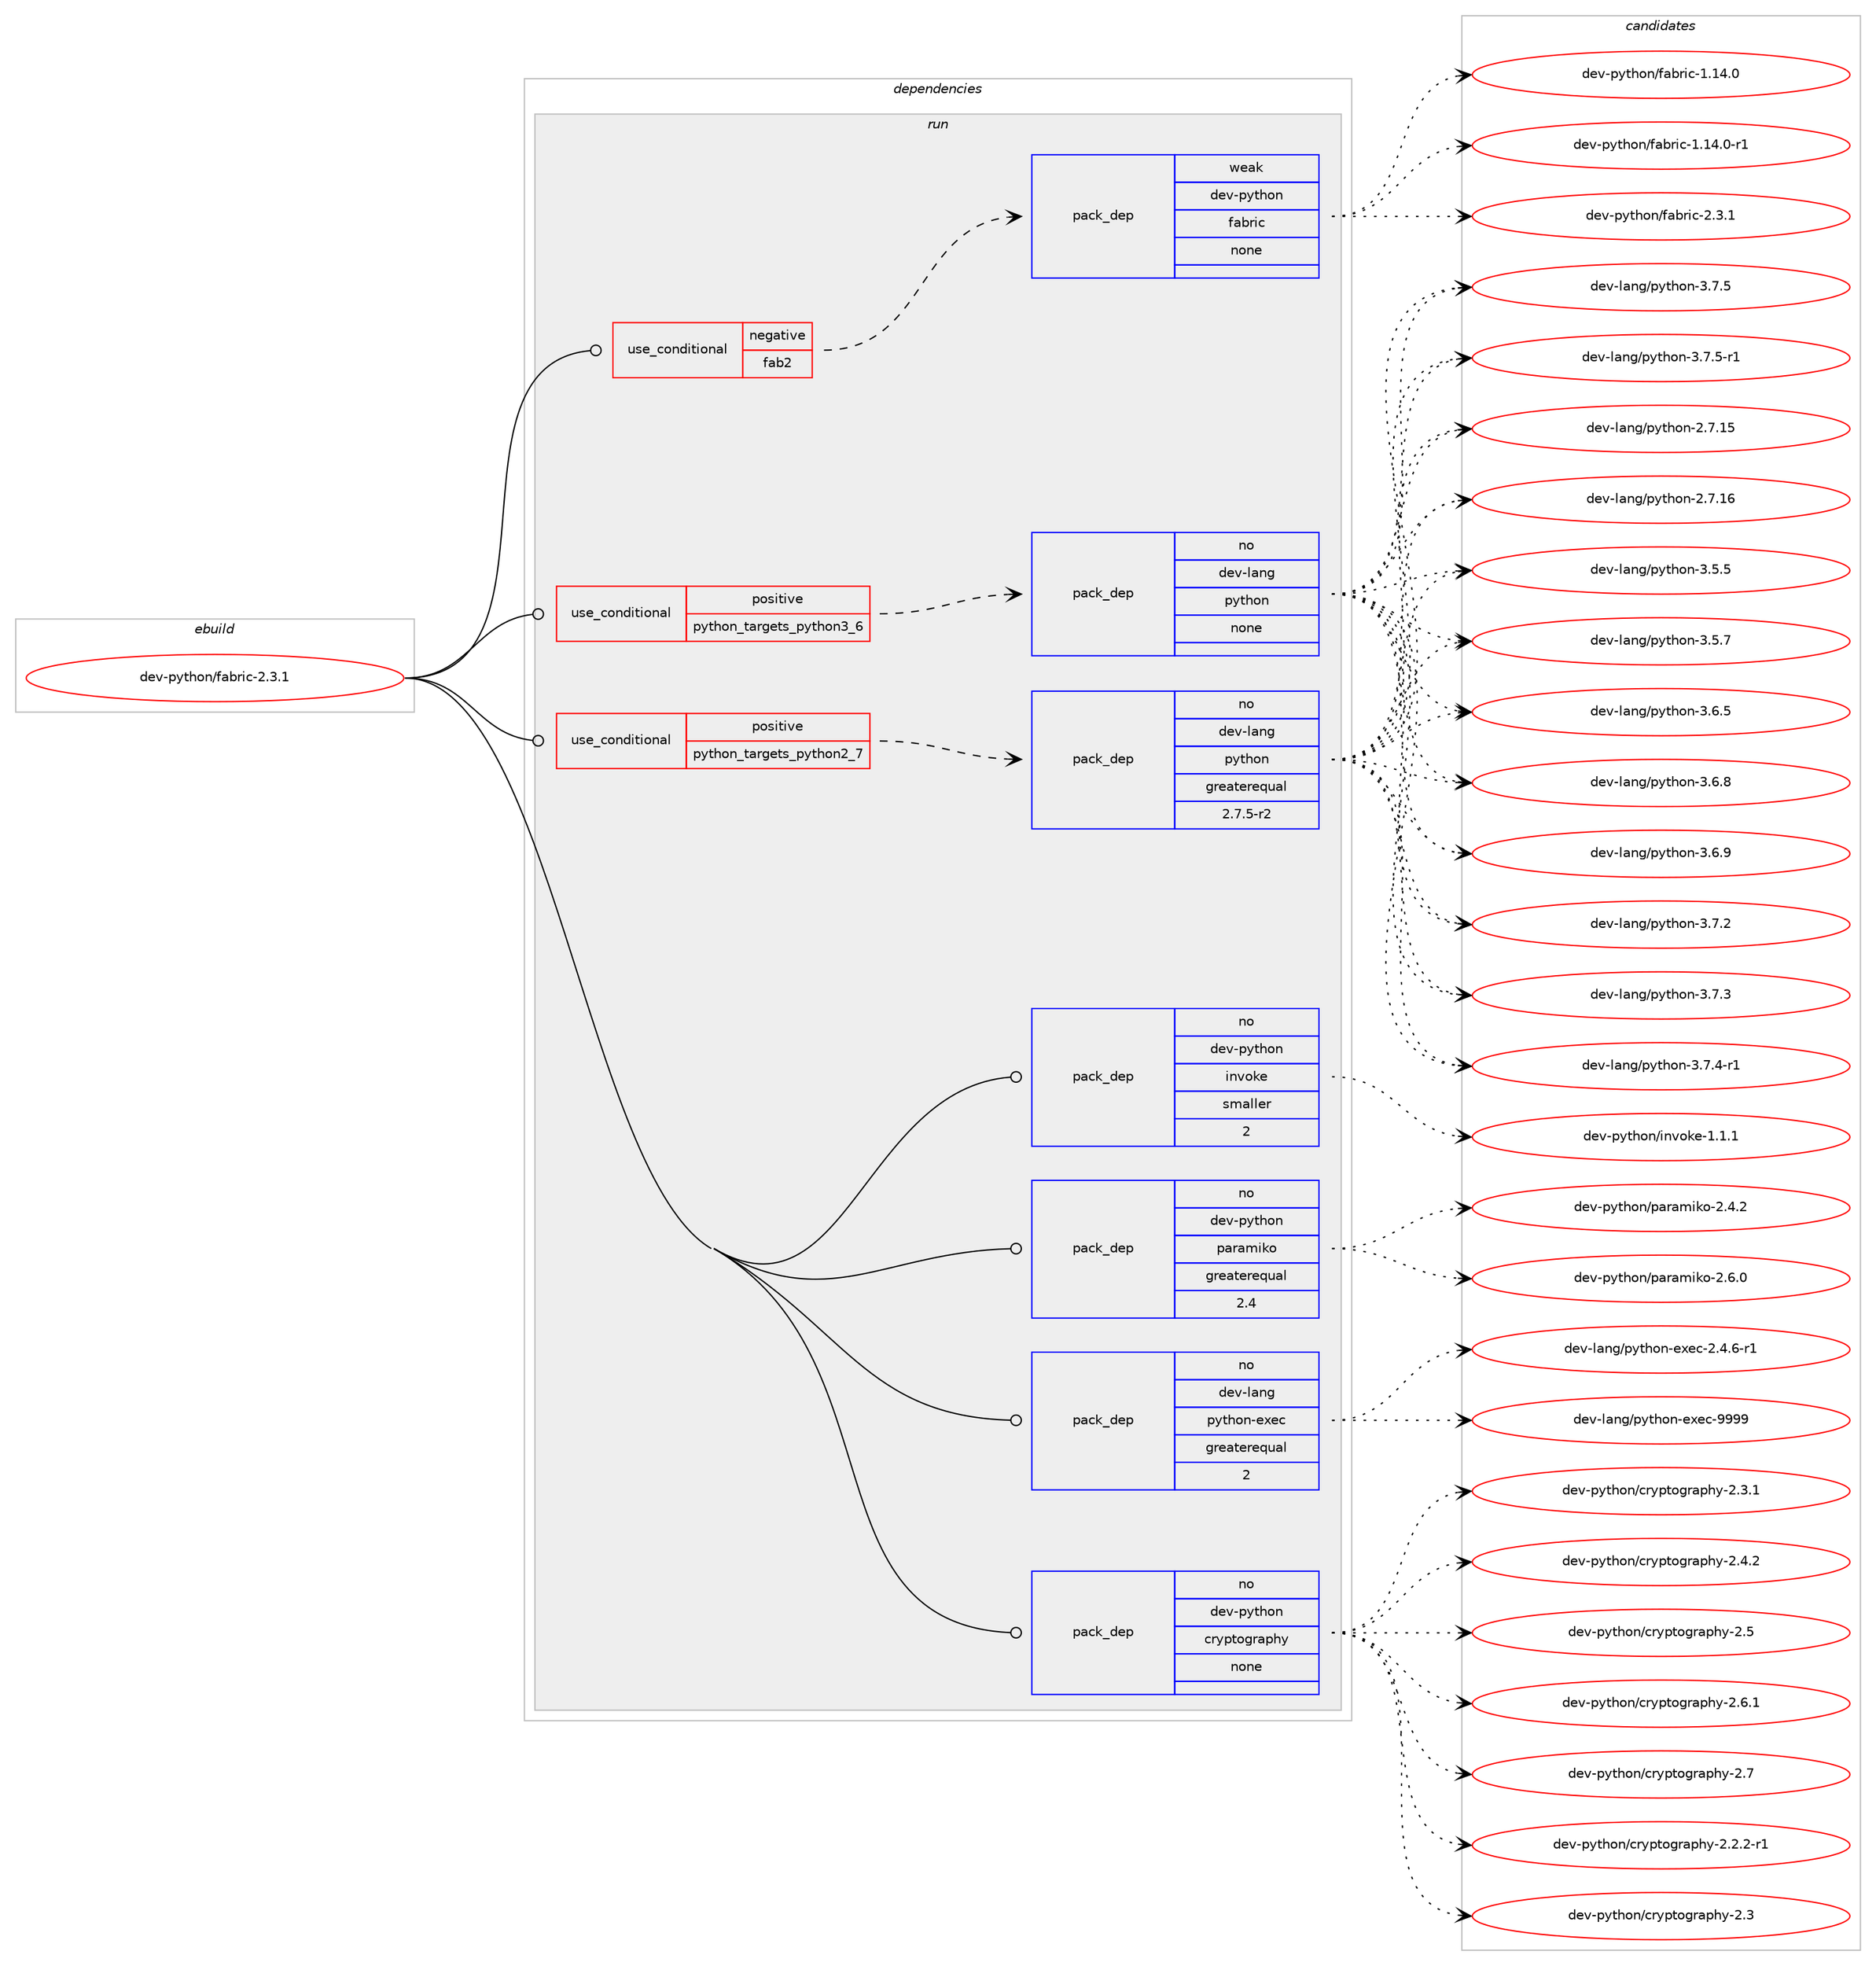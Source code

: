 digraph prolog {

# *************
# Graph options
# *************

newrank=true;
concentrate=true;
compound=true;
graph [rankdir=LR,fontname=Helvetica,fontsize=10,ranksep=1.5];#, ranksep=2.5, nodesep=0.2];
edge  [arrowhead=vee];
node  [fontname=Helvetica,fontsize=10];

# **********
# The ebuild
# **********

subgraph cluster_leftcol {
color=gray;
rank=same;
label=<<i>ebuild</i>>;
id [label="dev-python/fabric-2.3.1", color=red, width=4, href="../dev-python/fabric-2.3.1.svg"];
}

# ****************
# The dependencies
# ****************

subgraph cluster_midcol {
color=gray;
label=<<i>dependencies</i>>;
subgraph cluster_compile {
fillcolor="#eeeeee";
style=filled;
label=<<i>compile</i>>;
}
subgraph cluster_compileandrun {
fillcolor="#eeeeee";
style=filled;
label=<<i>compile and run</i>>;
}
subgraph cluster_run {
fillcolor="#eeeeee";
style=filled;
label=<<i>run</i>>;
subgraph cond139135 {
dependency603825 [label=<<TABLE BORDER="0" CELLBORDER="1" CELLSPACING="0" CELLPADDING="4"><TR><TD ROWSPAN="3" CELLPADDING="10">use_conditional</TD></TR><TR><TD>negative</TD></TR><TR><TD>fab2</TD></TR></TABLE>>, shape=none, color=red];
subgraph pack452893 {
dependency603826 [label=<<TABLE BORDER="0" CELLBORDER="1" CELLSPACING="0" CELLPADDING="4" WIDTH="220"><TR><TD ROWSPAN="6" CELLPADDING="30">pack_dep</TD></TR><TR><TD WIDTH="110">weak</TD></TR><TR><TD>dev-python</TD></TR><TR><TD>fabric</TD></TR><TR><TD>none</TD></TR><TR><TD></TD></TR></TABLE>>, shape=none, color=blue];
}
dependency603825:e -> dependency603826:w [weight=20,style="dashed",arrowhead="vee"];
}
id:e -> dependency603825:w [weight=20,style="solid",arrowhead="odot"];
subgraph cond139136 {
dependency603827 [label=<<TABLE BORDER="0" CELLBORDER="1" CELLSPACING="0" CELLPADDING="4"><TR><TD ROWSPAN="3" CELLPADDING="10">use_conditional</TD></TR><TR><TD>positive</TD></TR><TR><TD>python_targets_python2_7</TD></TR></TABLE>>, shape=none, color=red];
subgraph pack452894 {
dependency603828 [label=<<TABLE BORDER="0" CELLBORDER="1" CELLSPACING="0" CELLPADDING="4" WIDTH="220"><TR><TD ROWSPAN="6" CELLPADDING="30">pack_dep</TD></TR><TR><TD WIDTH="110">no</TD></TR><TR><TD>dev-lang</TD></TR><TR><TD>python</TD></TR><TR><TD>greaterequal</TD></TR><TR><TD>2.7.5-r2</TD></TR></TABLE>>, shape=none, color=blue];
}
dependency603827:e -> dependency603828:w [weight=20,style="dashed",arrowhead="vee"];
}
id:e -> dependency603827:w [weight=20,style="solid",arrowhead="odot"];
subgraph cond139137 {
dependency603829 [label=<<TABLE BORDER="0" CELLBORDER="1" CELLSPACING="0" CELLPADDING="4"><TR><TD ROWSPAN="3" CELLPADDING="10">use_conditional</TD></TR><TR><TD>positive</TD></TR><TR><TD>python_targets_python3_6</TD></TR></TABLE>>, shape=none, color=red];
subgraph pack452895 {
dependency603830 [label=<<TABLE BORDER="0" CELLBORDER="1" CELLSPACING="0" CELLPADDING="4" WIDTH="220"><TR><TD ROWSPAN="6" CELLPADDING="30">pack_dep</TD></TR><TR><TD WIDTH="110">no</TD></TR><TR><TD>dev-lang</TD></TR><TR><TD>python</TD></TR><TR><TD>none</TD></TR><TR><TD></TD></TR></TABLE>>, shape=none, color=blue];
}
dependency603829:e -> dependency603830:w [weight=20,style="dashed",arrowhead="vee"];
}
id:e -> dependency603829:w [weight=20,style="solid",arrowhead="odot"];
subgraph pack452896 {
dependency603831 [label=<<TABLE BORDER="0" CELLBORDER="1" CELLSPACING="0" CELLPADDING="4" WIDTH="220"><TR><TD ROWSPAN="6" CELLPADDING="30">pack_dep</TD></TR><TR><TD WIDTH="110">no</TD></TR><TR><TD>dev-lang</TD></TR><TR><TD>python-exec</TD></TR><TR><TD>greaterequal</TD></TR><TR><TD>2</TD></TR></TABLE>>, shape=none, color=blue];
}
id:e -> dependency603831:w [weight=20,style="solid",arrowhead="odot"];
subgraph pack452897 {
dependency603832 [label=<<TABLE BORDER="0" CELLBORDER="1" CELLSPACING="0" CELLPADDING="4" WIDTH="220"><TR><TD ROWSPAN="6" CELLPADDING="30">pack_dep</TD></TR><TR><TD WIDTH="110">no</TD></TR><TR><TD>dev-python</TD></TR><TR><TD>cryptography</TD></TR><TR><TD>none</TD></TR><TR><TD></TD></TR></TABLE>>, shape=none, color=blue];
}
id:e -> dependency603832:w [weight=20,style="solid",arrowhead="odot"];
subgraph pack452898 {
dependency603833 [label=<<TABLE BORDER="0" CELLBORDER="1" CELLSPACING="0" CELLPADDING="4" WIDTH="220"><TR><TD ROWSPAN="6" CELLPADDING="30">pack_dep</TD></TR><TR><TD WIDTH="110">no</TD></TR><TR><TD>dev-python</TD></TR><TR><TD>invoke</TD></TR><TR><TD>smaller</TD></TR><TR><TD>2</TD></TR></TABLE>>, shape=none, color=blue];
}
id:e -> dependency603833:w [weight=20,style="solid",arrowhead="odot"];
subgraph pack452899 {
dependency603834 [label=<<TABLE BORDER="0" CELLBORDER="1" CELLSPACING="0" CELLPADDING="4" WIDTH="220"><TR><TD ROWSPAN="6" CELLPADDING="30">pack_dep</TD></TR><TR><TD WIDTH="110">no</TD></TR><TR><TD>dev-python</TD></TR><TR><TD>paramiko</TD></TR><TR><TD>greaterequal</TD></TR><TR><TD>2.4</TD></TR></TABLE>>, shape=none, color=blue];
}
id:e -> dependency603834:w [weight=20,style="solid",arrowhead="odot"];
}
}

# **************
# The candidates
# **************

subgraph cluster_choices {
rank=same;
color=gray;
label=<<i>candidates</i>>;

subgraph choice452893 {
color=black;
nodesep=1;
choice100101118451121211161041111104710297981141059945494649524648 [label="dev-python/fabric-1.14.0", color=red, width=4,href="../dev-python/fabric-1.14.0.svg"];
choice1001011184511212111610411111047102979811410599454946495246484511449 [label="dev-python/fabric-1.14.0-r1", color=red, width=4,href="../dev-python/fabric-1.14.0-r1.svg"];
choice1001011184511212111610411111047102979811410599455046514649 [label="dev-python/fabric-2.3.1", color=red, width=4,href="../dev-python/fabric-2.3.1.svg"];
dependency603826:e -> choice100101118451121211161041111104710297981141059945494649524648:w [style=dotted,weight="100"];
dependency603826:e -> choice1001011184511212111610411111047102979811410599454946495246484511449:w [style=dotted,weight="100"];
dependency603826:e -> choice1001011184511212111610411111047102979811410599455046514649:w [style=dotted,weight="100"];
}
subgraph choice452894 {
color=black;
nodesep=1;
choice10010111845108971101034711212111610411111045504655464953 [label="dev-lang/python-2.7.15", color=red, width=4,href="../dev-lang/python-2.7.15.svg"];
choice10010111845108971101034711212111610411111045504655464954 [label="dev-lang/python-2.7.16", color=red, width=4,href="../dev-lang/python-2.7.16.svg"];
choice100101118451089711010347112121116104111110455146534653 [label="dev-lang/python-3.5.5", color=red, width=4,href="../dev-lang/python-3.5.5.svg"];
choice100101118451089711010347112121116104111110455146534655 [label="dev-lang/python-3.5.7", color=red, width=4,href="../dev-lang/python-3.5.7.svg"];
choice100101118451089711010347112121116104111110455146544653 [label="dev-lang/python-3.6.5", color=red, width=4,href="../dev-lang/python-3.6.5.svg"];
choice100101118451089711010347112121116104111110455146544656 [label="dev-lang/python-3.6.8", color=red, width=4,href="../dev-lang/python-3.6.8.svg"];
choice100101118451089711010347112121116104111110455146544657 [label="dev-lang/python-3.6.9", color=red, width=4,href="../dev-lang/python-3.6.9.svg"];
choice100101118451089711010347112121116104111110455146554650 [label="dev-lang/python-3.7.2", color=red, width=4,href="../dev-lang/python-3.7.2.svg"];
choice100101118451089711010347112121116104111110455146554651 [label="dev-lang/python-3.7.3", color=red, width=4,href="../dev-lang/python-3.7.3.svg"];
choice1001011184510897110103471121211161041111104551465546524511449 [label="dev-lang/python-3.7.4-r1", color=red, width=4,href="../dev-lang/python-3.7.4-r1.svg"];
choice100101118451089711010347112121116104111110455146554653 [label="dev-lang/python-3.7.5", color=red, width=4,href="../dev-lang/python-3.7.5.svg"];
choice1001011184510897110103471121211161041111104551465546534511449 [label="dev-lang/python-3.7.5-r1", color=red, width=4,href="../dev-lang/python-3.7.5-r1.svg"];
dependency603828:e -> choice10010111845108971101034711212111610411111045504655464953:w [style=dotted,weight="100"];
dependency603828:e -> choice10010111845108971101034711212111610411111045504655464954:w [style=dotted,weight="100"];
dependency603828:e -> choice100101118451089711010347112121116104111110455146534653:w [style=dotted,weight="100"];
dependency603828:e -> choice100101118451089711010347112121116104111110455146534655:w [style=dotted,weight="100"];
dependency603828:e -> choice100101118451089711010347112121116104111110455146544653:w [style=dotted,weight="100"];
dependency603828:e -> choice100101118451089711010347112121116104111110455146544656:w [style=dotted,weight="100"];
dependency603828:e -> choice100101118451089711010347112121116104111110455146544657:w [style=dotted,weight="100"];
dependency603828:e -> choice100101118451089711010347112121116104111110455146554650:w [style=dotted,weight="100"];
dependency603828:e -> choice100101118451089711010347112121116104111110455146554651:w [style=dotted,weight="100"];
dependency603828:e -> choice1001011184510897110103471121211161041111104551465546524511449:w [style=dotted,weight="100"];
dependency603828:e -> choice100101118451089711010347112121116104111110455146554653:w [style=dotted,weight="100"];
dependency603828:e -> choice1001011184510897110103471121211161041111104551465546534511449:w [style=dotted,weight="100"];
}
subgraph choice452895 {
color=black;
nodesep=1;
choice10010111845108971101034711212111610411111045504655464953 [label="dev-lang/python-2.7.15", color=red, width=4,href="../dev-lang/python-2.7.15.svg"];
choice10010111845108971101034711212111610411111045504655464954 [label="dev-lang/python-2.7.16", color=red, width=4,href="../dev-lang/python-2.7.16.svg"];
choice100101118451089711010347112121116104111110455146534653 [label="dev-lang/python-3.5.5", color=red, width=4,href="../dev-lang/python-3.5.5.svg"];
choice100101118451089711010347112121116104111110455146534655 [label="dev-lang/python-3.5.7", color=red, width=4,href="../dev-lang/python-3.5.7.svg"];
choice100101118451089711010347112121116104111110455146544653 [label="dev-lang/python-3.6.5", color=red, width=4,href="../dev-lang/python-3.6.5.svg"];
choice100101118451089711010347112121116104111110455146544656 [label="dev-lang/python-3.6.8", color=red, width=4,href="../dev-lang/python-3.6.8.svg"];
choice100101118451089711010347112121116104111110455146544657 [label="dev-lang/python-3.6.9", color=red, width=4,href="../dev-lang/python-3.6.9.svg"];
choice100101118451089711010347112121116104111110455146554650 [label="dev-lang/python-3.7.2", color=red, width=4,href="../dev-lang/python-3.7.2.svg"];
choice100101118451089711010347112121116104111110455146554651 [label="dev-lang/python-3.7.3", color=red, width=4,href="../dev-lang/python-3.7.3.svg"];
choice1001011184510897110103471121211161041111104551465546524511449 [label="dev-lang/python-3.7.4-r1", color=red, width=4,href="../dev-lang/python-3.7.4-r1.svg"];
choice100101118451089711010347112121116104111110455146554653 [label="dev-lang/python-3.7.5", color=red, width=4,href="../dev-lang/python-3.7.5.svg"];
choice1001011184510897110103471121211161041111104551465546534511449 [label="dev-lang/python-3.7.5-r1", color=red, width=4,href="../dev-lang/python-3.7.5-r1.svg"];
dependency603830:e -> choice10010111845108971101034711212111610411111045504655464953:w [style=dotted,weight="100"];
dependency603830:e -> choice10010111845108971101034711212111610411111045504655464954:w [style=dotted,weight="100"];
dependency603830:e -> choice100101118451089711010347112121116104111110455146534653:w [style=dotted,weight="100"];
dependency603830:e -> choice100101118451089711010347112121116104111110455146534655:w [style=dotted,weight="100"];
dependency603830:e -> choice100101118451089711010347112121116104111110455146544653:w [style=dotted,weight="100"];
dependency603830:e -> choice100101118451089711010347112121116104111110455146544656:w [style=dotted,weight="100"];
dependency603830:e -> choice100101118451089711010347112121116104111110455146544657:w [style=dotted,weight="100"];
dependency603830:e -> choice100101118451089711010347112121116104111110455146554650:w [style=dotted,weight="100"];
dependency603830:e -> choice100101118451089711010347112121116104111110455146554651:w [style=dotted,weight="100"];
dependency603830:e -> choice1001011184510897110103471121211161041111104551465546524511449:w [style=dotted,weight="100"];
dependency603830:e -> choice100101118451089711010347112121116104111110455146554653:w [style=dotted,weight="100"];
dependency603830:e -> choice1001011184510897110103471121211161041111104551465546534511449:w [style=dotted,weight="100"];
}
subgraph choice452896 {
color=black;
nodesep=1;
choice10010111845108971101034711212111610411111045101120101994550465246544511449 [label="dev-lang/python-exec-2.4.6-r1", color=red, width=4,href="../dev-lang/python-exec-2.4.6-r1.svg"];
choice10010111845108971101034711212111610411111045101120101994557575757 [label="dev-lang/python-exec-9999", color=red, width=4,href="../dev-lang/python-exec-9999.svg"];
dependency603831:e -> choice10010111845108971101034711212111610411111045101120101994550465246544511449:w [style=dotted,weight="100"];
dependency603831:e -> choice10010111845108971101034711212111610411111045101120101994557575757:w [style=dotted,weight="100"];
}
subgraph choice452897 {
color=black;
nodesep=1;
choice100101118451121211161041111104799114121112116111103114971121041214550465046504511449 [label="dev-python/cryptography-2.2.2-r1", color=red, width=4,href="../dev-python/cryptography-2.2.2-r1.svg"];
choice1001011184511212111610411111047991141211121161111031149711210412145504651 [label="dev-python/cryptography-2.3", color=red, width=4,href="../dev-python/cryptography-2.3.svg"];
choice10010111845112121116104111110479911412111211611110311497112104121455046514649 [label="dev-python/cryptography-2.3.1", color=red, width=4,href="../dev-python/cryptography-2.3.1.svg"];
choice10010111845112121116104111110479911412111211611110311497112104121455046524650 [label="dev-python/cryptography-2.4.2", color=red, width=4,href="../dev-python/cryptography-2.4.2.svg"];
choice1001011184511212111610411111047991141211121161111031149711210412145504653 [label="dev-python/cryptography-2.5", color=red, width=4,href="../dev-python/cryptography-2.5.svg"];
choice10010111845112121116104111110479911412111211611110311497112104121455046544649 [label="dev-python/cryptography-2.6.1", color=red, width=4,href="../dev-python/cryptography-2.6.1.svg"];
choice1001011184511212111610411111047991141211121161111031149711210412145504655 [label="dev-python/cryptography-2.7", color=red, width=4,href="../dev-python/cryptography-2.7.svg"];
dependency603832:e -> choice100101118451121211161041111104799114121112116111103114971121041214550465046504511449:w [style=dotted,weight="100"];
dependency603832:e -> choice1001011184511212111610411111047991141211121161111031149711210412145504651:w [style=dotted,weight="100"];
dependency603832:e -> choice10010111845112121116104111110479911412111211611110311497112104121455046514649:w [style=dotted,weight="100"];
dependency603832:e -> choice10010111845112121116104111110479911412111211611110311497112104121455046524650:w [style=dotted,weight="100"];
dependency603832:e -> choice1001011184511212111610411111047991141211121161111031149711210412145504653:w [style=dotted,weight="100"];
dependency603832:e -> choice10010111845112121116104111110479911412111211611110311497112104121455046544649:w [style=dotted,weight="100"];
dependency603832:e -> choice1001011184511212111610411111047991141211121161111031149711210412145504655:w [style=dotted,weight="100"];
}
subgraph choice452898 {
color=black;
nodesep=1;
choice1001011184511212111610411111047105110118111107101454946494649 [label="dev-python/invoke-1.1.1", color=red, width=4,href="../dev-python/invoke-1.1.1.svg"];
dependency603833:e -> choice1001011184511212111610411111047105110118111107101454946494649:w [style=dotted,weight="100"];
}
subgraph choice452899 {
color=black;
nodesep=1;
choice10010111845112121116104111110471129711497109105107111455046524650 [label="dev-python/paramiko-2.4.2", color=red, width=4,href="../dev-python/paramiko-2.4.2.svg"];
choice10010111845112121116104111110471129711497109105107111455046544648 [label="dev-python/paramiko-2.6.0", color=red, width=4,href="../dev-python/paramiko-2.6.0.svg"];
dependency603834:e -> choice10010111845112121116104111110471129711497109105107111455046524650:w [style=dotted,weight="100"];
dependency603834:e -> choice10010111845112121116104111110471129711497109105107111455046544648:w [style=dotted,weight="100"];
}
}

}
